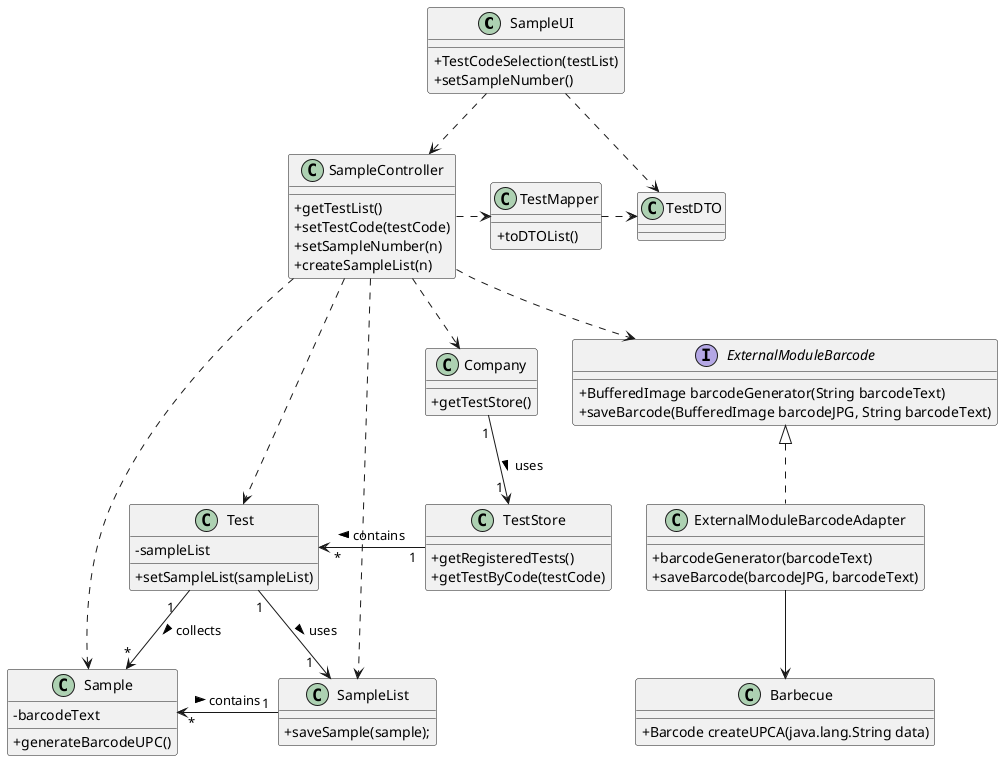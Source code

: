 @startuml

skinparam classAttributeIconSize 0

class SampleUI {
+TestCodeSelection(testList)
+setSampleNumber()
}

class SampleController {
+getTestList()
+setTestCode(testCode)
+setSampleNumber(n)
+createSampleList(n)
}

interface ExternalModuleBarcode {
+BufferedImage barcodeGenerator(String barcodeText)
+saveBarcode(BufferedImage barcodeJPG, String barcodeText)
}

class ExternalModuleBarcodeAdapter {
+barcodeGenerator(barcodeText)
+saveBarcode(barcodeJPG, barcodeText)
}

class Barbecue {
+Barcode createUPCA(java.lang.String data)
}

class Company {
+getTestStore()
}


class TestMapper {
+toDTOList()
}

class TestDTO {
}

class Sample {
-barcodeText
+generateBarcodeUPC()
}

class SampleList {
+saveSample(sample);
}

class TestStore {
+getRegisteredTests()
+getTestByCode(testCode)
}

class Test {
-sampleList
+setSampleList(sampleList)
}

SampleUI ..> SampleController
ExternalModuleBarcode <|.. ExternalModuleBarcodeAdapter
ExternalModuleBarcodeAdapter --> Barbecue
SampleController ..> Company
SampleController .> TestMapper
TestMapper .> TestDTO
SampleController ..> Sample
SampleController ..> ExternalModuleBarcode
SampleController ..> SampleList
SampleController ...> Test
Company "1"-->"1 " TestStore : uses >
Test " 1   "-->"*" Sample : collects >
TestStore "        1"->"  *     " Test : contains >
Sample " *   "<-"   1" SampleList : contains >
Test "1"->"1   " SampleList : uses >
SampleUI ..> TestDTO

@enduml